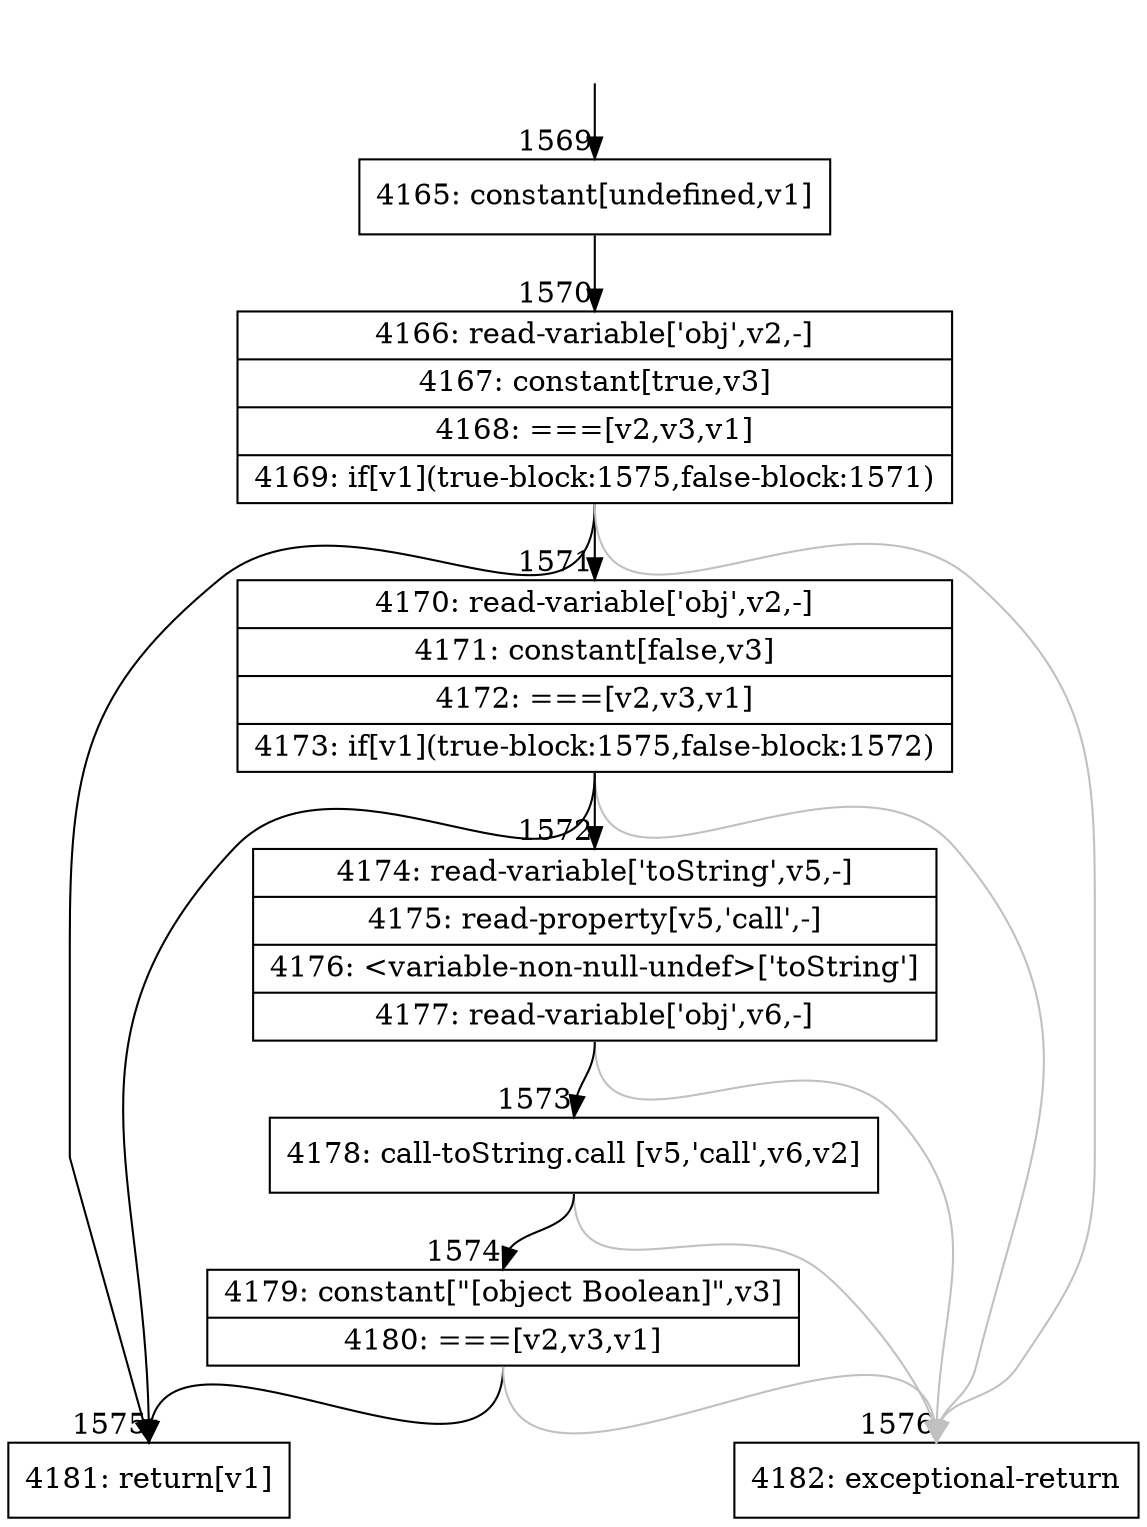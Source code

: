 digraph {
rankdir="TD"
BB_entry130[shape=none,label=""];
BB_entry130 -> BB1569 [tailport=s, headport=n, headlabel="    1569"]
BB1569 [shape=record label="{4165: constant[undefined,v1]}" ] 
BB1569 -> BB1570 [tailport=s, headport=n, headlabel="      1570"]
BB1570 [shape=record label="{4166: read-variable['obj',v2,-]|4167: constant[true,v3]|4168: ===[v2,v3,v1]|4169: if[v1](true-block:1575,false-block:1571)}" ] 
BB1570 -> BB1575 [tailport=s, headport=n, headlabel="      1575"]
BB1570 -> BB1571 [tailport=s, headport=n, headlabel="      1571"]
BB1570 -> BB1576 [tailport=s, headport=n, color=gray, headlabel="      1576"]
BB1571 [shape=record label="{4170: read-variable['obj',v2,-]|4171: constant[false,v3]|4172: ===[v2,v3,v1]|4173: if[v1](true-block:1575,false-block:1572)}" ] 
BB1571 -> BB1575 [tailport=s, headport=n]
BB1571 -> BB1572 [tailport=s, headport=n, headlabel="      1572"]
BB1571 -> BB1576 [tailport=s, headport=n, color=gray]
BB1572 [shape=record label="{4174: read-variable['toString',v5,-]|4175: read-property[v5,'call',-]|4176: \<variable-non-null-undef\>['toString']|4177: read-variable['obj',v6,-]}" ] 
BB1572 -> BB1573 [tailport=s, headport=n, headlabel="      1573"]
BB1572 -> BB1576 [tailport=s, headport=n, color=gray]
BB1573 [shape=record label="{4178: call-toString.call [v5,'call',v6,v2]}" ] 
BB1573 -> BB1574 [tailport=s, headport=n, headlabel="      1574"]
BB1573 -> BB1576 [tailport=s, headport=n, color=gray]
BB1574 [shape=record label="{4179: constant[\"[object Boolean]\",v3]|4180: ===[v2,v3,v1]}" ] 
BB1574 -> BB1575 [tailport=s, headport=n]
BB1574 -> BB1576 [tailport=s, headport=n, color=gray]
BB1575 [shape=record label="{4181: return[v1]}" ] 
BB1576 [shape=record label="{4182: exceptional-return}" ] 
//#$~ 1252
}

